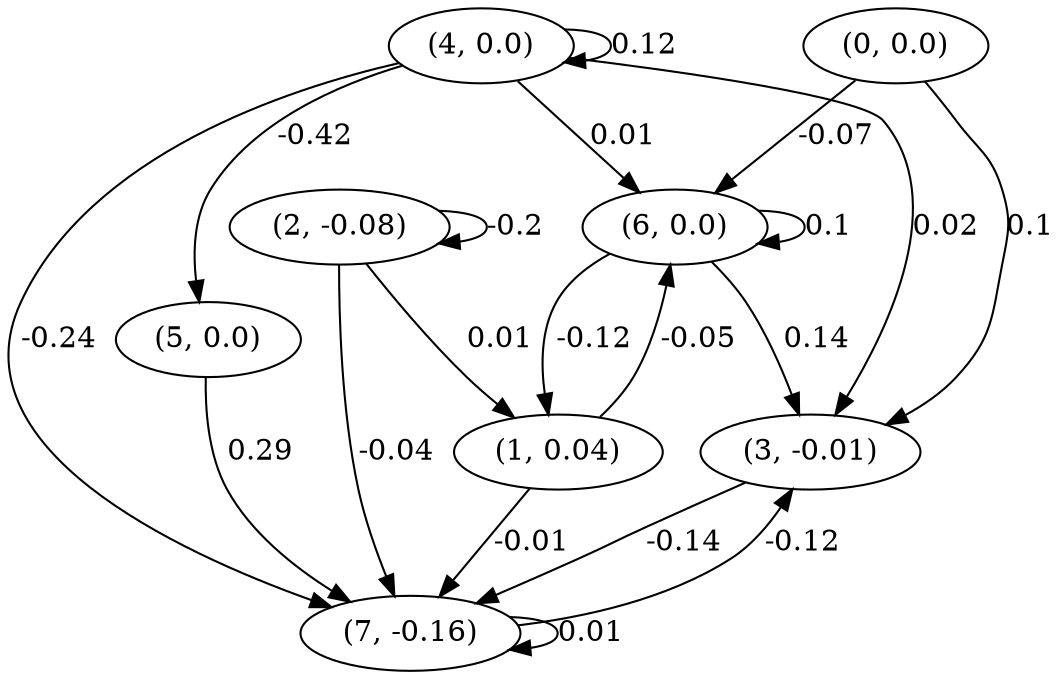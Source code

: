 digraph {
    0 [ label = "(0, 0.0)" ]
    1 [ label = "(1, 0.04)" ]
    2 [ label = "(2, -0.08)" ]
    3 [ label = "(3, -0.01)" ]
    4 [ label = "(4, 0.0)" ]
    5 [ label = "(5, 0.0)" ]
    6 [ label = "(6, 0.0)" ]
    7 [ label = "(7, -0.16)" ]
    2 -> 2 [ label = "-0.2" ]
    4 -> 4 [ label = "0.12" ]
    6 -> 6 [ label = "0.1" ]
    7 -> 7 [ label = "0.01" ]
    2 -> 1 [ label = "0.01" ]
    6 -> 1 [ label = "-0.12" ]
    0 -> 3 [ label = "0.1" ]
    4 -> 3 [ label = "0.02" ]
    6 -> 3 [ label = "0.14" ]
    7 -> 3 [ label = "-0.12" ]
    4 -> 5 [ label = "-0.42" ]
    0 -> 6 [ label = "-0.07" ]
    1 -> 6 [ label = "-0.05" ]
    4 -> 6 [ label = "0.01" ]
    1 -> 7 [ label = "-0.01" ]
    2 -> 7 [ label = "-0.04" ]
    3 -> 7 [ label = "-0.14" ]
    4 -> 7 [ label = "-0.24" ]
    5 -> 7 [ label = "0.29" ]
}

